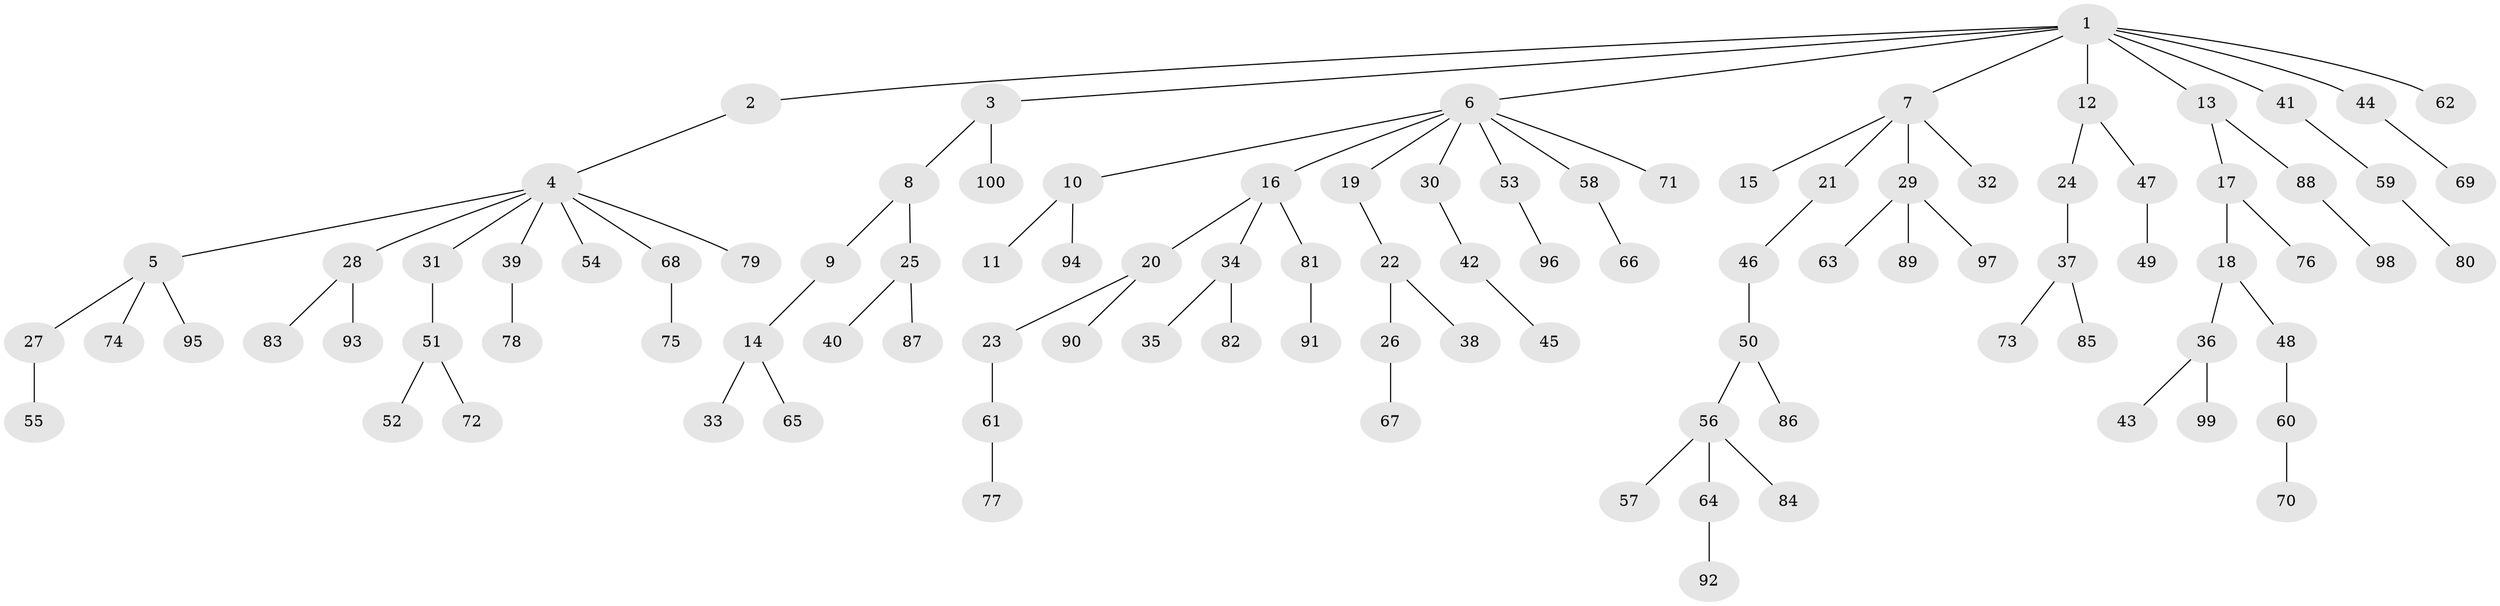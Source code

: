 // Generated by graph-tools (version 1.1) at 2025/11/02/21/25 10:11:10]
// undirected, 100 vertices, 99 edges
graph export_dot {
graph [start="1"]
  node [color=gray90,style=filled];
  1;
  2;
  3;
  4;
  5;
  6;
  7;
  8;
  9;
  10;
  11;
  12;
  13;
  14;
  15;
  16;
  17;
  18;
  19;
  20;
  21;
  22;
  23;
  24;
  25;
  26;
  27;
  28;
  29;
  30;
  31;
  32;
  33;
  34;
  35;
  36;
  37;
  38;
  39;
  40;
  41;
  42;
  43;
  44;
  45;
  46;
  47;
  48;
  49;
  50;
  51;
  52;
  53;
  54;
  55;
  56;
  57;
  58;
  59;
  60;
  61;
  62;
  63;
  64;
  65;
  66;
  67;
  68;
  69;
  70;
  71;
  72;
  73;
  74;
  75;
  76;
  77;
  78;
  79;
  80;
  81;
  82;
  83;
  84;
  85;
  86;
  87;
  88;
  89;
  90;
  91;
  92;
  93;
  94;
  95;
  96;
  97;
  98;
  99;
  100;
  1 -- 2;
  1 -- 3;
  1 -- 6;
  1 -- 7;
  1 -- 12;
  1 -- 13;
  1 -- 41;
  1 -- 44;
  1 -- 62;
  2 -- 4;
  3 -- 8;
  3 -- 100;
  4 -- 5;
  4 -- 28;
  4 -- 31;
  4 -- 39;
  4 -- 54;
  4 -- 68;
  4 -- 79;
  5 -- 27;
  5 -- 74;
  5 -- 95;
  6 -- 10;
  6 -- 16;
  6 -- 19;
  6 -- 30;
  6 -- 53;
  6 -- 58;
  6 -- 71;
  7 -- 15;
  7 -- 21;
  7 -- 29;
  7 -- 32;
  8 -- 9;
  8 -- 25;
  9 -- 14;
  10 -- 11;
  10 -- 94;
  12 -- 24;
  12 -- 47;
  13 -- 17;
  13 -- 88;
  14 -- 33;
  14 -- 65;
  16 -- 20;
  16 -- 34;
  16 -- 81;
  17 -- 18;
  17 -- 76;
  18 -- 36;
  18 -- 48;
  19 -- 22;
  20 -- 23;
  20 -- 90;
  21 -- 46;
  22 -- 26;
  22 -- 38;
  23 -- 61;
  24 -- 37;
  25 -- 40;
  25 -- 87;
  26 -- 67;
  27 -- 55;
  28 -- 83;
  28 -- 93;
  29 -- 63;
  29 -- 89;
  29 -- 97;
  30 -- 42;
  31 -- 51;
  34 -- 35;
  34 -- 82;
  36 -- 43;
  36 -- 99;
  37 -- 73;
  37 -- 85;
  39 -- 78;
  41 -- 59;
  42 -- 45;
  44 -- 69;
  46 -- 50;
  47 -- 49;
  48 -- 60;
  50 -- 56;
  50 -- 86;
  51 -- 52;
  51 -- 72;
  53 -- 96;
  56 -- 57;
  56 -- 64;
  56 -- 84;
  58 -- 66;
  59 -- 80;
  60 -- 70;
  61 -- 77;
  64 -- 92;
  68 -- 75;
  81 -- 91;
  88 -- 98;
}
